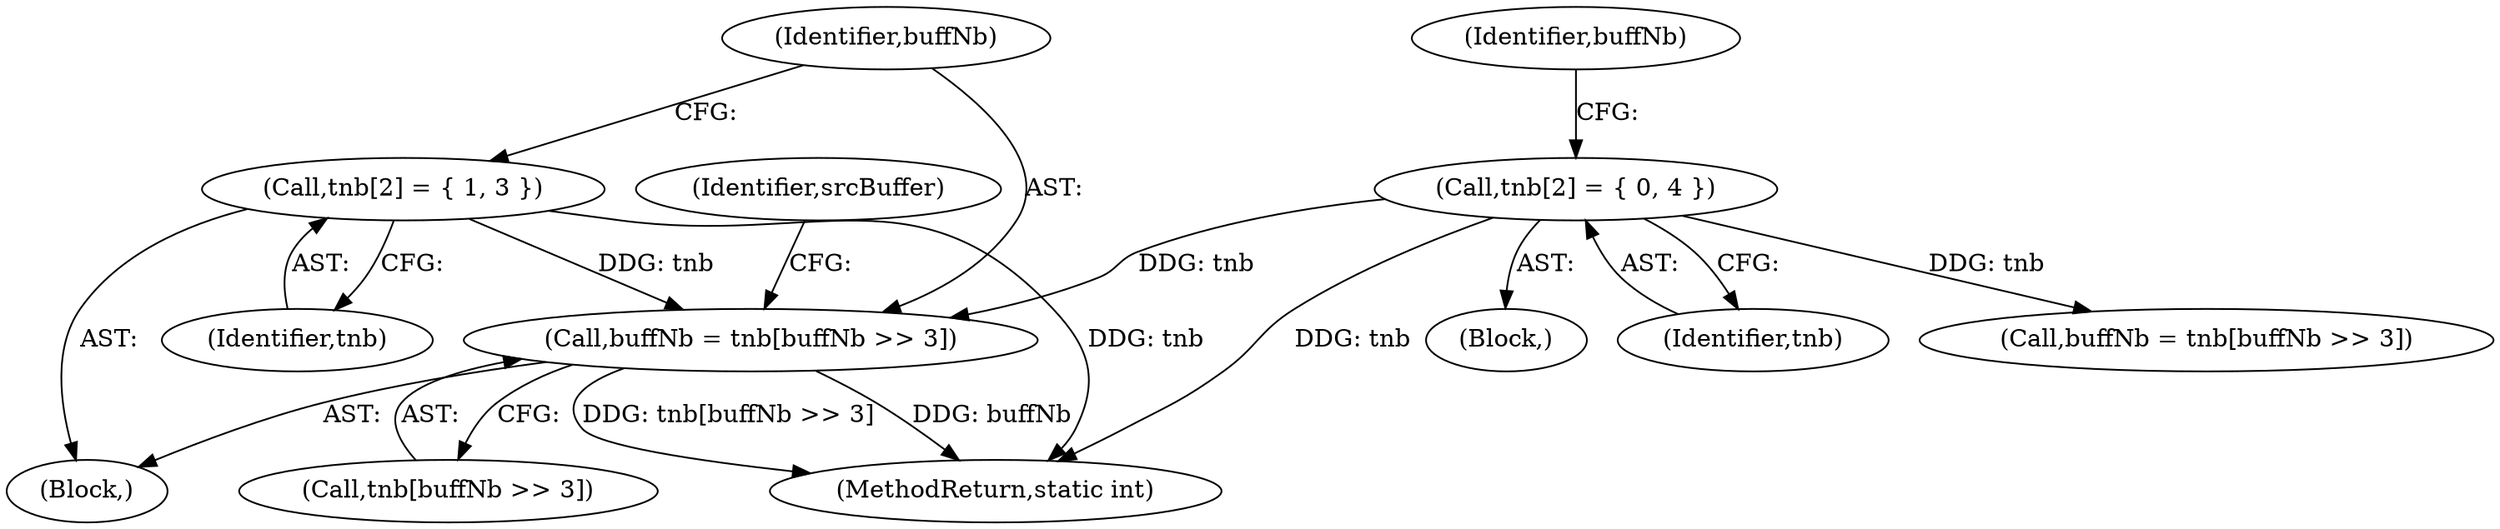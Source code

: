 digraph "0_zstd_3e5cdf1b6a85843e991d7d10f6a2567c15580da0_3@array" {
"1000459" [label="(Call,buffNb = tnb[buffNb >> 3])"];
"1000457" [label="(Call,tnb[2] = { 1, 3 })"];
"1000469" [label="(Call,tnb[2] = { 0, 4 })"];
"1000472" [label="(Identifier,buffNb)"];
"1000458" [label="(Identifier,tnb)"];
"1000467" [label="(Block,)"];
"1000455" [label="(Block,)"];
"1000470" [label="(Identifier,tnb)"];
"1000461" [label="(Call,tnb[buffNb >> 3])"];
"1000471" [label="(Call,buffNb = tnb[buffNb >> 3])"];
"1001486" [label="(MethodReturn,static int)"];
"1000457" [label="(Call,tnb[2] = { 1, 3 })"];
"1000469" [label="(Call,tnb[2] = { 0, 4 })"];
"1000459" [label="(Call,buffNb = tnb[buffNb >> 3])"];
"1000460" [label="(Identifier,buffNb)"];
"1000479" [label="(Identifier,srcBuffer)"];
"1000459" -> "1000455"  [label="AST: "];
"1000459" -> "1000461"  [label="CFG: "];
"1000460" -> "1000459"  [label="AST: "];
"1000461" -> "1000459"  [label="AST: "];
"1000479" -> "1000459"  [label="CFG: "];
"1000459" -> "1001486"  [label="DDG: tnb[buffNb >> 3]"];
"1000459" -> "1001486"  [label="DDG: buffNb"];
"1000457" -> "1000459"  [label="DDG: tnb"];
"1000469" -> "1000459"  [label="DDG: tnb"];
"1000457" -> "1000455"  [label="AST: "];
"1000457" -> "1000458"  [label="CFG: "];
"1000458" -> "1000457"  [label="AST: "];
"1000460" -> "1000457"  [label="CFG: "];
"1000457" -> "1001486"  [label="DDG: tnb"];
"1000469" -> "1000467"  [label="AST: "];
"1000469" -> "1000470"  [label="CFG: "];
"1000470" -> "1000469"  [label="AST: "];
"1000472" -> "1000469"  [label="CFG: "];
"1000469" -> "1001486"  [label="DDG: tnb"];
"1000469" -> "1000471"  [label="DDG: tnb"];
}
